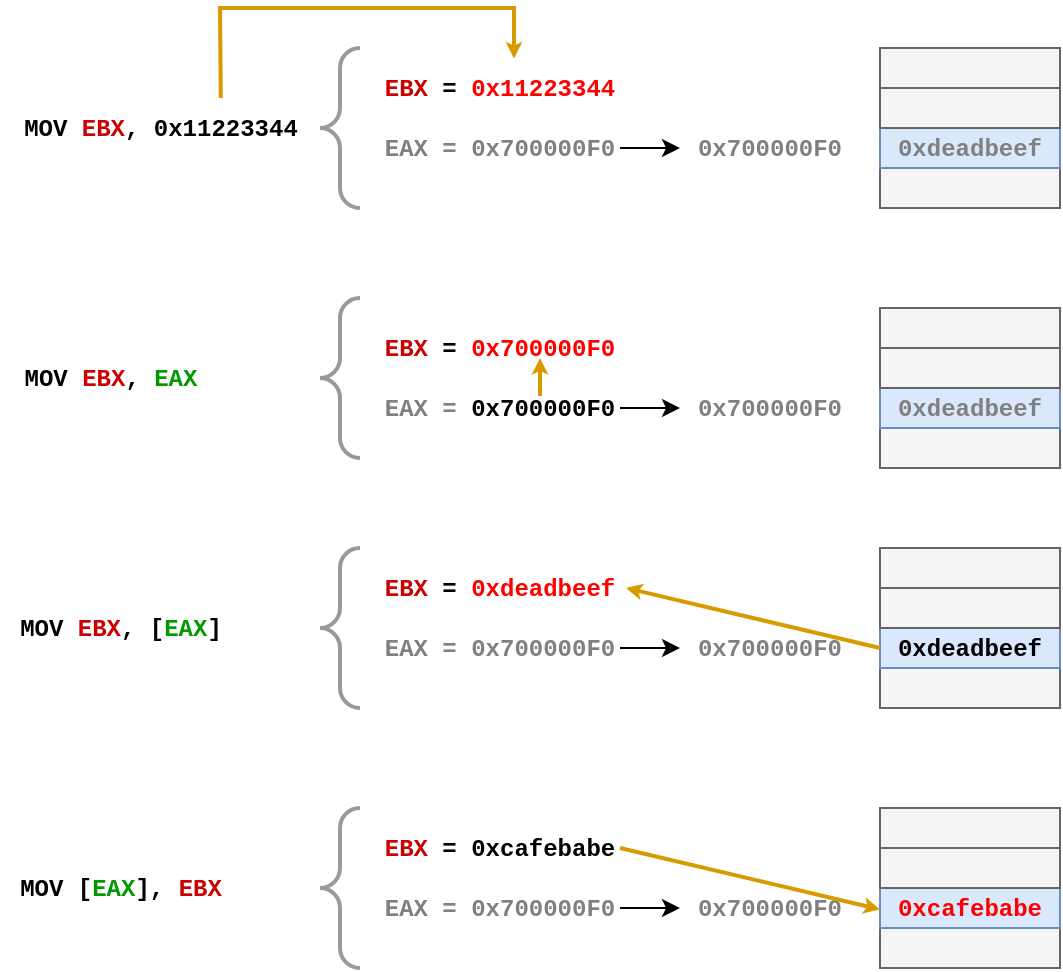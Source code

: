 <mxfile version="22.0.8" type="device">
  <diagram name="Page-1" id="-ulH3O3-4FexaumD8vs6">
    <mxGraphModel dx="2006" dy="654" grid="1" gridSize="10" guides="1" tooltips="1" connect="1" arrows="1" fold="1" page="1" pageScale="1" pageWidth="827" pageHeight="1169" math="0" shadow="0">
      <root>
        <mxCell id="0" />
        <mxCell id="1" parent="0" />
        <mxCell id="weiLWwNsHWYrnJDk8qsG-4" value="&lt;b&gt;&lt;font face=&quot;Courier New&quot;&gt;MOV &lt;font color=&quot;#cc0000&quot;&gt;EBX&lt;/font&gt;, 0x11223344&lt;/font&gt;&lt;/b&gt;" style="text;html=1;align=center;verticalAlign=middle;resizable=0;points=[];autosize=1;strokeColor=none;fillColor=none;" parent="1" vertex="1">
          <mxGeometry x="-120" y="515" width="160" height="30" as="geometry" />
        </mxCell>
        <mxCell id="weiLWwNsHWYrnJDk8qsG-5" value="&lt;b&gt;&lt;font face=&quot;Courier New&quot;&gt;MOV &lt;font color=&quot;#cc0000&quot;&gt;EBX&lt;/font&gt;, &lt;font color=&quot;#009900&quot;&gt;EAX&lt;/font&gt;&lt;/font&gt;&lt;/b&gt;" style="text;html=1;align=center;verticalAlign=middle;resizable=0;points=[];autosize=1;strokeColor=none;fillColor=none;" parent="1" vertex="1">
          <mxGeometry x="-120" y="640" width="110" height="30" as="geometry" />
        </mxCell>
        <mxCell id="weiLWwNsHWYrnJDk8qsG-6" value="&lt;b&gt;&lt;font face=&quot;Courier New&quot;&gt;MOV &lt;font color=&quot;#cc0000&quot;&gt;EBX&lt;/font&gt;, [&lt;font color=&quot;#009900&quot;&gt;EAX&lt;/font&gt;&lt;/font&gt;&lt;/b&gt;&lt;b style=&quot;border-color: var(--border-color);&quot;&gt;&lt;font style=&quot;border-color: var(--border-color);&quot; face=&quot;Courier New&quot;&gt;]&lt;/font&gt;&lt;/b&gt;" style="text;html=1;align=center;verticalAlign=middle;resizable=0;points=[];autosize=1;strokeColor=none;fillColor=none;" parent="1" vertex="1">
          <mxGeometry x="-120" y="765" width="120" height="30" as="geometry" />
        </mxCell>
        <mxCell id="weiLWwNsHWYrnJDk8qsG-7" value="&lt;b&gt;&lt;font face=&quot;Courier New&quot;&gt;MOV [&lt;/font&gt;&lt;/b&gt;&lt;b style=&quot;border-color: var(--border-color);&quot;&gt;&lt;font style=&quot;border-color: var(--border-color);&quot; face=&quot;Courier New&quot;&gt;&lt;font style=&quot;border-color: var(--border-color);&quot; color=&quot;#009900&quot;&gt;EAX&lt;/font&gt;&lt;/font&gt;&lt;/b&gt;&lt;b&gt;&lt;font face=&quot;Courier New&quot;&gt;],&amp;nbsp;&lt;/font&gt;&lt;/b&gt;&lt;b style=&quot;border-color: var(--border-color);&quot;&gt;&lt;font style=&quot;border-color: var(--border-color);&quot; face=&quot;Courier New&quot;&gt;&lt;font style=&quot;border-color: var(--border-color);&quot; color=&quot;#cc0000&quot;&gt;EBX&lt;/font&gt;&lt;/font&gt;&lt;/b&gt;" style="text;html=1;align=center;verticalAlign=middle;resizable=0;points=[];autosize=1;strokeColor=none;fillColor=none;" parent="1" vertex="1">
          <mxGeometry x="-120" y="895" width="120" height="30" as="geometry" />
        </mxCell>
        <mxCell id="weiLWwNsHWYrnJDk8qsG-9" value="" style="rounded=0;whiteSpace=wrap;html=1;fillColor=#f5f5f5;fontColor=#333333;strokeColor=#666666;" parent="1" vertex="1">
          <mxGeometry x="320" y="550" width="90" height="20" as="geometry" />
        </mxCell>
        <mxCell id="weiLWwNsHWYrnJDk8qsG-10" value="&lt;b style=&quot;border-color: var(--border-color);&quot;&gt;&lt;font color=&quot;#808080&quot; style=&quot;border-color: var(--border-color);&quot; face=&quot;Courier New&quot;&gt;0xdeadbeef&lt;/font&gt;&lt;/b&gt;" style="rounded=0;whiteSpace=wrap;html=1;fillColor=#dae8fc;strokeColor=#6c8ebf;" parent="1" vertex="1">
          <mxGeometry x="320" y="530" width="90" height="20" as="geometry" />
        </mxCell>
        <mxCell id="weiLWwNsHWYrnJDk8qsG-11" value="" style="rounded=0;whiteSpace=wrap;html=1;fillColor=#f5f5f5;fontColor=#333333;strokeColor=#666666;" parent="1" vertex="1">
          <mxGeometry x="320" y="510" width="90" height="20" as="geometry" />
        </mxCell>
        <mxCell id="weiLWwNsHWYrnJDk8qsG-12" value="" style="rounded=0;whiteSpace=wrap;html=1;fillColor=#f5f5f5;fontColor=#333333;strokeColor=#666666;" parent="1" vertex="1">
          <mxGeometry x="320" y="490" width="90" height="20" as="geometry" />
        </mxCell>
        <mxCell id="weiLWwNsHWYrnJDk8qsG-13" value="&lt;b&gt;&lt;font color=&quot;#808080&quot; face=&quot;Courier New&quot;&gt;0x700000F0&lt;/font&gt;&lt;/b&gt;" style="text;html=1;strokeColor=none;fillColor=none;align=center;verticalAlign=middle;whiteSpace=wrap;rounded=0;" parent="1" vertex="1">
          <mxGeometry x="220" y="525" width="90" height="30" as="geometry" />
        </mxCell>
        <mxCell id="weiLWwNsHWYrnJDk8qsG-14" value="&lt;font color=&quot;#808080&quot;&gt;&lt;b&gt;&lt;font face=&quot;Courier New&quot;&gt;EAX =&amp;nbsp;&lt;/font&gt;&lt;/b&gt;&lt;b style=&quot;border-color: var(--border-color);&quot;&gt;&lt;font style=&quot;border-color: var(--border-color);&quot; face=&quot;Courier New&quot;&gt;0x700000F0&lt;/font&gt;&lt;/b&gt;&lt;/font&gt;" style="text;html=1;strokeColor=none;fillColor=none;align=center;verticalAlign=middle;whiteSpace=wrap;rounded=0;" parent="1" vertex="1">
          <mxGeometry x="40" y="525" width="180" height="30" as="geometry" />
        </mxCell>
        <mxCell id="weiLWwNsHWYrnJDk8qsG-15" value="&lt;b&gt;&lt;font face=&quot;Courier New&quot;&gt;&lt;font color=&quot;#cc0000&quot;&gt;EBX&lt;/font&gt; =&amp;nbsp;&lt;/font&gt;&lt;/b&gt;&lt;b style=&quot;border-color: var(--border-color);&quot;&gt;&lt;font color=&quot;#ff0000&quot; style=&quot;border-color: var(--border-color);&quot; face=&quot;Courier New&quot;&gt;0x11223344&lt;/font&gt;&lt;/b&gt;" style="text;html=1;strokeColor=none;fillColor=none;align=center;verticalAlign=middle;whiteSpace=wrap;rounded=0;" parent="1" vertex="1">
          <mxGeometry x="40" y="495" width="180" height="30" as="geometry" />
        </mxCell>
        <mxCell id="weiLWwNsHWYrnJDk8qsG-16" value="" style="endArrow=classic;html=1;rounded=0;entryX=0;entryY=0.5;entryDx=0;entryDy=0;" parent="1" target="weiLWwNsHWYrnJDk8qsG-13" edge="1">
          <mxGeometry width="50" height="50" relative="1" as="geometry">
            <mxPoint x="190" y="540" as="sourcePoint" />
            <mxPoint x="10" y="500" as="targetPoint" />
          </mxGeometry>
        </mxCell>
        <mxCell id="weiLWwNsHWYrnJDk8qsG-25" value="" style="rounded=0;whiteSpace=wrap;html=1;fillColor=#f5f5f5;fontColor=#333333;strokeColor=#666666;" parent="1" vertex="1">
          <mxGeometry x="320" y="680" width="90" height="20" as="geometry" />
        </mxCell>
        <mxCell id="weiLWwNsHWYrnJDk8qsG-26" value="&lt;b style=&quot;border-color: var(--border-color);&quot;&gt;&lt;font color=&quot;#808080&quot; style=&quot;border-color: var(--border-color);&quot; face=&quot;Courier New&quot;&gt;0xdeadbeef&lt;/font&gt;&lt;/b&gt;" style="rounded=0;whiteSpace=wrap;html=1;fillColor=#dae8fc;strokeColor=#6c8ebf;" parent="1" vertex="1">
          <mxGeometry x="320" y="660" width="90" height="20" as="geometry" />
        </mxCell>
        <mxCell id="weiLWwNsHWYrnJDk8qsG-27" value="" style="rounded=0;whiteSpace=wrap;html=1;fillColor=#f5f5f5;fontColor=#333333;strokeColor=#666666;" parent="1" vertex="1">
          <mxGeometry x="320" y="640" width="90" height="20" as="geometry" />
        </mxCell>
        <mxCell id="weiLWwNsHWYrnJDk8qsG-28" value="" style="rounded=0;whiteSpace=wrap;html=1;fillColor=#f5f5f5;fontColor=#333333;strokeColor=#666666;" parent="1" vertex="1">
          <mxGeometry x="320" y="620" width="90" height="20" as="geometry" />
        </mxCell>
        <mxCell id="weiLWwNsHWYrnJDk8qsG-29" value="&lt;b&gt;&lt;font color=&quot;#808080&quot; face=&quot;Courier New&quot;&gt;0x700000F0&lt;/font&gt;&lt;/b&gt;" style="text;html=1;strokeColor=none;fillColor=none;align=center;verticalAlign=middle;whiteSpace=wrap;rounded=0;" parent="1" vertex="1">
          <mxGeometry x="220" y="655" width="90" height="30" as="geometry" />
        </mxCell>
        <mxCell id="weiLWwNsHWYrnJDk8qsG-30" value="&lt;b style=&quot;color: rgb(128, 128, 128);&quot;&gt;&lt;font face=&quot;Courier New&quot;&gt;EAX =&amp;nbsp;&lt;/font&gt;&lt;/b&gt;&lt;b style=&quot;border-color: var(--border-color);&quot;&gt;&lt;font style=&quot;border-color: var(--border-color);&quot; face=&quot;Courier New&quot;&gt;0x700000F0&lt;/font&gt;&lt;/b&gt;" style="text;html=1;strokeColor=none;fillColor=none;align=center;verticalAlign=middle;whiteSpace=wrap;rounded=0;" parent="1" vertex="1">
          <mxGeometry x="40" y="655" width="180" height="30" as="geometry" />
        </mxCell>
        <mxCell id="weiLWwNsHWYrnJDk8qsG-31" value="&lt;b&gt;&lt;font face=&quot;Courier New&quot;&gt;&lt;font color=&quot;#cc0000&quot;&gt;EBX&lt;/font&gt; =&amp;nbsp;&lt;/font&gt;&lt;/b&gt;&lt;b style=&quot;border-color: var(--border-color);&quot;&gt;&lt;font color=&quot;#ff0000&quot; style=&quot;border-color: var(--border-color);&quot; face=&quot;Courier New&quot;&gt;0x700000F0&lt;/font&gt;&lt;/b&gt;" style="text;html=1;strokeColor=none;fillColor=none;align=center;verticalAlign=middle;whiteSpace=wrap;rounded=0;" parent="1" vertex="1">
          <mxGeometry x="40" y="625" width="180" height="30" as="geometry" />
        </mxCell>
        <mxCell id="weiLWwNsHWYrnJDk8qsG-32" value="" style="endArrow=classic;html=1;rounded=0;entryX=0;entryY=0.5;entryDx=0;entryDy=0;" parent="1" target="weiLWwNsHWYrnJDk8qsG-29" edge="1">
          <mxGeometry width="50" height="50" relative="1" as="geometry">
            <mxPoint x="190" y="670" as="sourcePoint" />
            <mxPoint x="10" y="630" as="targetPoint" />
          </mxGeometry>
        </mxCell>
        <mxCell id="weiLWwNsHWYrnJDk8qsG-33" value="" style="rounded=0;whiteSpace=wrap;html=1;fillColor=#f5f5f5;fontColor=#333333;strokeColor=#666666;" parent="1" vertex="1">
          <mxGeometry x="320" y="800" width="90" height="20" as="geometry" />
        </mxCell>
        <mxCell id="weiLWwNsHWYrnJDk8qsG-34" value="&lt;b style=&quot;border-color: var(--border-color);&quot;&gt;&lt;font style=&quot;border-color: var(--border-color);&quot; face=&quot;Courier New&quot;&gt;0xdeadbeef&lt;/font&gt;&lt;/b&gt;" style="rounded=0;whiteSpace=wrap;html=1;fillColor=#dae8fc;strokeColor=#6c8ebf;" parent="1" vertex="1">
          <mxGeometry x="320" y="780" width="90" height="20" as="geometry" />
        </mxCell>
        <mxCell id="weiLWwNsHWYrnJDk8qsG-35" value="" style="rounded=0;whiteSpace=wrap;html=1;fillColor=#f5f5f5;fontColor=#333333;strokeColor=#666666;" parent="1" vertex="1">
          <mxGeometry x="320" y="760" width="90" height="20" as="geometry" />
        </mxCell>
        <mxCell id="weiLWwNsHWYrnJDk8qsG-36" value="" style="rounded=0;whiteSpace=wrap;html=1;fillColor=#f5f5f5;fontColor=#333333;strokeColor=#666666;" parent="1" vertex="1">
          <mxGeometry x="320" y="740" width="90" height="20" as="geometry" />
        </mxCell>
        <mxCell id="weiLWwNsHWYrnJDk8qsG-37" value="&lt;b&gt;&lt;font color=&quot;#808080&quot; face=&quot;Courier New&quot;&gt;0x700000F0&lt;/font&gt;&lt;/b&gt;" style="text;html=1;strokeColor=none;fillColor=none;align=center;verticalAlign=middle;whiteSpace=wrap;rounded=0;" parent="1" vertex="1">
          <mxGeometry x="220" y="775" width="90" height="30" as="geometry" />
        </mxCell>
        <mxCell id="weiLWwNsHWYrnJDk8qsG-38" value="&lt;b style=&quot;color: rgb(128, 128, 128);&quot;&gt;&lt;font face=&quot;Courier New&quot;&gt;EAX =&amp;nbsp;&lt;/font&gt;&lt;/b&gt;&lt;b style=&quot;border-color: var(--border-color);&quot;&gt;&lt;font color=&quot;#808080&quot; style=&quot;border-color: var(--border-color);&quot; face=&quot;Courier New&quot;&gt;0x700000F0&lt;/font&gt;&lt;/b&gt;" style="text;html=1;strokeColor=none;fillColor=none;align=center;verticalAlign=middle;whiteSpace=wrap;rounded=0;" parent="1" vertex="1">
          <mxGeometry x="40" y="775" width="180" height="30" as="geometry" />
        </mxCell>
        <mxCell id="weiLWwNsHWYrnJDk8qsG-39" value="&lt;b&gt;&lt;font face=&quot;Courier New&quot;&gt;&lt;font color=&quot;#cc0000&quot;&gt;EBX&lt;/font&gt; =&amp;nbsp;&lt;/font&gt;&lt;/b&gt;&lt;b style=&quot;border-color: var(--border-color);&quot;&gt;&lt;font color=&quot;#ff0000&quot; style=&quot;border-color: var(--border-color);&quot; face=&quot;Courier New&quot;&gt;0xdeadbeef&lt;/font&gt;&lt;/b&gt;" style="text;html=1;strokeColor=none;fillColor=none;align=center;verticalAlign=middle;whiteSpace=wrap;rounded=0;" parent="1" vertex="1">
          <mxGeometry x="40" y="745" width="180" height="30" as="geometry" />
        </mxCell>
        <mxCell id="weiLWwNsHWYrnJDk8qsG-40" value="" style="endArrow=classic;html=1;rounded=0;entryX=0;entryY=0.5;entryDx=0;entryDy=0;" parent="1" target="weiLWwNsHWYrnJDk8qsG-37" edge="1">
          <mxGeometry width="50" height="50" relative="1" as="geometry">
            <mxPoint x="190" y="790" as="sourcePoint" />
            <mxPoint x="10" y="750" as="targetPoint" />
          </mxGeometry>
        </mxCell>
        <mxCell id="weiLWwNsHWYrnJDk8qsG-41" value="" style="rounded=0;whiteSpace=wrap;html=1;fillColor=#f5f5f5;fontColor=#333333;strokeColor=#666666;" parent="1" vertex="1">
          <mxGeometry x="320" y="930" width="90" height="20" as="geometry" />
        </mxCell>
        <mxCell id="weiLWwNsHWYrnJDk8qsG-42" value="&lt;b style=&quot;border-color: var(--border-color);&quot;&gt;&lt;font color=&quot;#ff0000&quot; style=&quot;border-color: var(--border-color);&quot; face=&quot;Courier New&quot;&gt;0xcafebabe&lt;/font&gt;&lt;/b&gt;" style="rounded=0;whiteSpace=wrap;html=1;fillColor=#dae8fc;strokeColor=#6c8ebf;" parent="1" vertex="1">
          <mxGeometry x="320" y="910" width="90" height="20" as="geometry" />
        </mxCell>
        <mxCell id="weiLWwNsHWYrnJDk8qsG-43" value="" style="rounded=0;whiteSpace=wrap;html=1;fillColor=#f5f5f5;fontColor=#333333;strokeColor=#666666;" parent="1" vertex="1">
          <mxGeometry x="320" y="890" width="90" height="20" as="geometry" />
        </mxCell>
        <mxCell id="weiLWwNsHWYrnJDk8qsG-44" value="" style="rounded=0;whiteSpace=wrap;html=1;fillColor=#f5f5f5;fontColor=#333333;strokeColor=#666666;" parent="1" vertex="1">
          <mxGeometry x="320" y="870" width="90" height="20" as="geometry" />
        </mxCell>
        <mxCell id="weiLWwNsHWYrnJDk8qsG-45" value="&lt;b&gt;&lt;font color=&quot;#808080&quot; face=&quot;Courier New&quot;&gt;0x700000F0&lt;/font&gt;&lt;/b&gt;" style="text;html=1;strokeColor=none;fillColor=none;align=center;verticalAlign=middle;whiteSpace=wrap;rounded=0;" parent="1" vertex="1">
          <mxGeometry x="220" y="905" width="90" height="30" as="geometry" />
        </mxCell>
        <mxCell id="weiLWwNsHWYrnJDk8qsG-46" value="&lt;b style=&quot;color: rgb(128, 128, 128);&quot;&gt;&lt;font face=&quot;Courier New&quot;&gt;EAX =&amp;nbsp;&lt;/font&gt;&lt;/b&gt;&lt;b style=&quot;border-color: var(--border-color);&quot;&gt;&lt;font color=&quot;#808080&quot; style=&quot;border-color: var(--border-color);&quot; face=&quot;Courier New&quot;&gt;0x700000F0&lt;/font&gt;&lt;/b&gt;" style="text;html=1;strokeColor=none;fillColor=none;align=center;verticalAlign=middle;whiteSpace=wrap;rounded=0;" parent="1" vertex="1">
          <mxGeometry x="40" y="905" width="180" height="30" as="geometry" />
        </mxCell>
        <mxCell id="weiLWwNsHWYrnJDk8qsG-47" value="&lt;b&gt;&lt;font face=&quot;Courier New&quot;&gt;&lt;font color=&quot;#cc0000&quot;&gt;EBX&lt;/font&gt; =&amp;nbsp;&lt;/font&gt;&lt;/b&gt;&lt;b style=&quot;border-color: var(--border-color);&quot;&gt;&lt;font style=&quot;border-color: var(--border-color);&quot; face=&quot;Courier New&quot;&gt;0xcafebabe&lt;/font&gt;&lt;/b&gt;" style="text;html=1;strokeColor=none;fillColor=none;align=center;verticalAlign=middle;whiteSpace=wrap;rounded=0;" parent="1" vertex="1">
          <mxGeometry x="40" y="875" width="180" height="30" as="geometry" />
        </mxCell>
        <mxCell id="weiLWwNsHWYrnJDk8qsG-48" value="" style="endArrow=classic;html=1;rounded=0;entryX=0;entryY=0.5;entryDx=0;entryDy=0;" parent="1" target="weiLWwNsHWYrnJDk8qsG-45" edge="1">
          <mxGeometry width="50" height="50" relative="1" as="geometry">
            <mxPoint x="190" y="920" as="sourcePoint" />
            <mxPoint x="10" y="880" as="targetPoint" />
          </mxGeometry>
        </mxCell>
        <mxCell id="weiLWwNsHWYrnJDk8qsG-49" value="" style="labelPosition=right;align=left;strokeWidth=2;shape=mxgraph.mockup.markup.curlyBrace;html=1;shadow=0;dashed=0;strokeColor=#999999;direction=north;" parent="1" vertex="1">
          <mxGeometry x="40" y="490" width="20" height="80" as="geometry" />
        </mxCell>
        <mxCell id="weiLWwNsHWYrnJDk8qsG-50" value="" style="labelPosition=right;align=left;strokeWidth=2;shape=mxgraph.mockup.markup.curlyBrace;html=1;shadow=0;dashed=0;strokeColor=#999999;direction=north;" parent="1" vertex="1">
          <mxGeometry x="40" y="615" width="20" height="80" as="geometry" />
        </mxCell>
        <mxCell id="weiLWwNsHWYrnJDk8qsG-51" value="" style="labelPosition=right;align=left;strokeWidth=2;shape=mxgraph.mockup.markup.curlyBrace;html=1;shadow=0;dashed=0;strokeColor=#999999;direction=north;" parent="1" vertex="1">
          <mxGeometry x="40" y="740" width="20" height="80" as="geometry" />
        </mxCell>
        <mxCell id="weiLWwNsHWYrnJDk8qsG-52" value="" style="labelPosition=right;align=left;strokeWidth=2;shape=mxgraph.mockup.markup.curlyBrace;html=1;shadow=0;dashed=0;strokeColor=#999999;direction=north;" parent="1" vertex="1">
          <mxGeometry x="40" y="870" width="20" height="80" as="geometry" />
        </mxCell>
        <mxCell id="vEsgO_KvfQLmG8-GEmom-1" value="" style="endArrow=classic;html=1;rounded=0;fillColor=#ffe6cc;strokeColor=#d79b00;strokeWidth=2;endSize=2;exitX=0.69;exitY=-0.001;exitDx=0;exitDy=0;exitPerimeter=0;entryX=0.539;entryY=0.009;entryDx=0;entryDy=0;entryPerimeter=0;" edge="1" parent="1" source="weiLWwNsHWYrnJDk8qsG-4" target="weiLWwNsHWYrnJDk8qsG-15">
          <mxGeometry width="50" height="50" relative="1" as="geometry">
            <mxPoint x="-30" y="485" as="sourcePoint" />
            <mxPoint x="120" y="480" as="targetPoint" />
            <Array as="points">
              <mxPoint x="-10" y="470" />
              <mxPoint x="137" y="470" />
            </Array>
          </mxGeometry>
        </mxCell>
        <mxCell id="vEsgO_KvfQLmG8-GEmom-3" value="" style="endArrow=classic;html=1;rounded=0;strokeWidth=2;fillColor=#ffe6cc;strokeColor=#d79b00;endSize=2;" edge="1" parent="1">
          <mxGeometry width="50" height="50" relative="1" as="geometry">
            <mxPoint x="150" y="664" as="sourcePoint" />
            <mxPoint x="150" y="645" as="targetPoint" />
          </mxGeometry>
        </mxCell>
        <mxCell id="vEsgO_KvfQLmG8-GEmom-4" value="" style="endArrow=classic;html=1;rounded=0;strokeWidth=2;fillColor=#ffe6cc;strokeColor=#d79b00;endSize=2;entryX=0;entryY=0.5;entryDx=0;entryDy=0;" edge="1" parent="1">
          <mxGeometry width="50" height="50" relative="1" as="geometry">
            <mxPoint x="190" y="890" as="sourcePoint" />
            <mxPoint x="320" y="920.69" as="targetPoint" />
          </mxGeometry>
        </mxCell>
        <mxCell id="vEsgO_KvfQLmG8-GEmom-5" value="" style="endArrow=classic;html=1;rounded=0;strokeWidth=2;fillColor=#ffe6cc;strokeColor=#d79b00;endSize=2;exitX=0;exitY=0.5;exitDx=0;exitDy=0;" edge="1" parent="1">
          <mxGeometry width="50" height="50" relative="1" as="geometry">
            <mxPoint x="320" y="790.0" as="sourcePoint" />
            <mxPoint x="193" y="760" as="targetPoint" />
          </mxGeometry>
        </mxCell>
      </root>
    </mxGraphModel>
  </diagram>
</mxfile>
